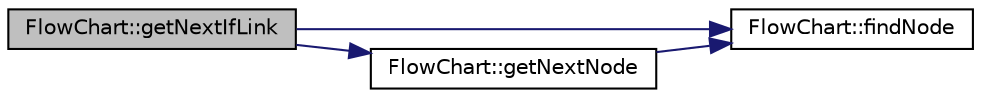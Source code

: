 digraph "FlowChart::getNextIfLink"
{
 // LATEX_PDF_SIZE
  edge [fontname="Helvetica",fontsize="10",labelfontname="Helvetica",labelfontsize="10"];
  node [fontname="Helvetica",fontsize="10",shape=record];
  rankdir="LR";
  Node1 [label="FlowChart::getNextIfLink",height=0.2,width=0.4,color="black", fillcolor="grey75", style="filled", fontcolor="black",tooltip=" "];
  Node1 -> Node2 [color="midnightblue",fontsize="10",style="solid"];
  Node2 [label="FlowChart::findNode",height=0.2,width=0.4,color="black", fillcolor="white", style="filled",URL="$classFlowChart.html#aba76e82b248e1113568acd458e2b7b21",tooltip=" "];
  Node1 -> Node3 [color="midnightblue",fontsize="10",style="solid"];
  Node3 [label="FlowChart::getNextNode",height=0.2,width=0.4,color="black", fillcolor="white", style="filled",URL="$classFlowChart.html#a660d99edcee9c4dd556b42b8aa1dd4da",tooltip=" "];
  Node3 -> Node2 [color="midnightblue",fontsize="10",style="solid"];
}
